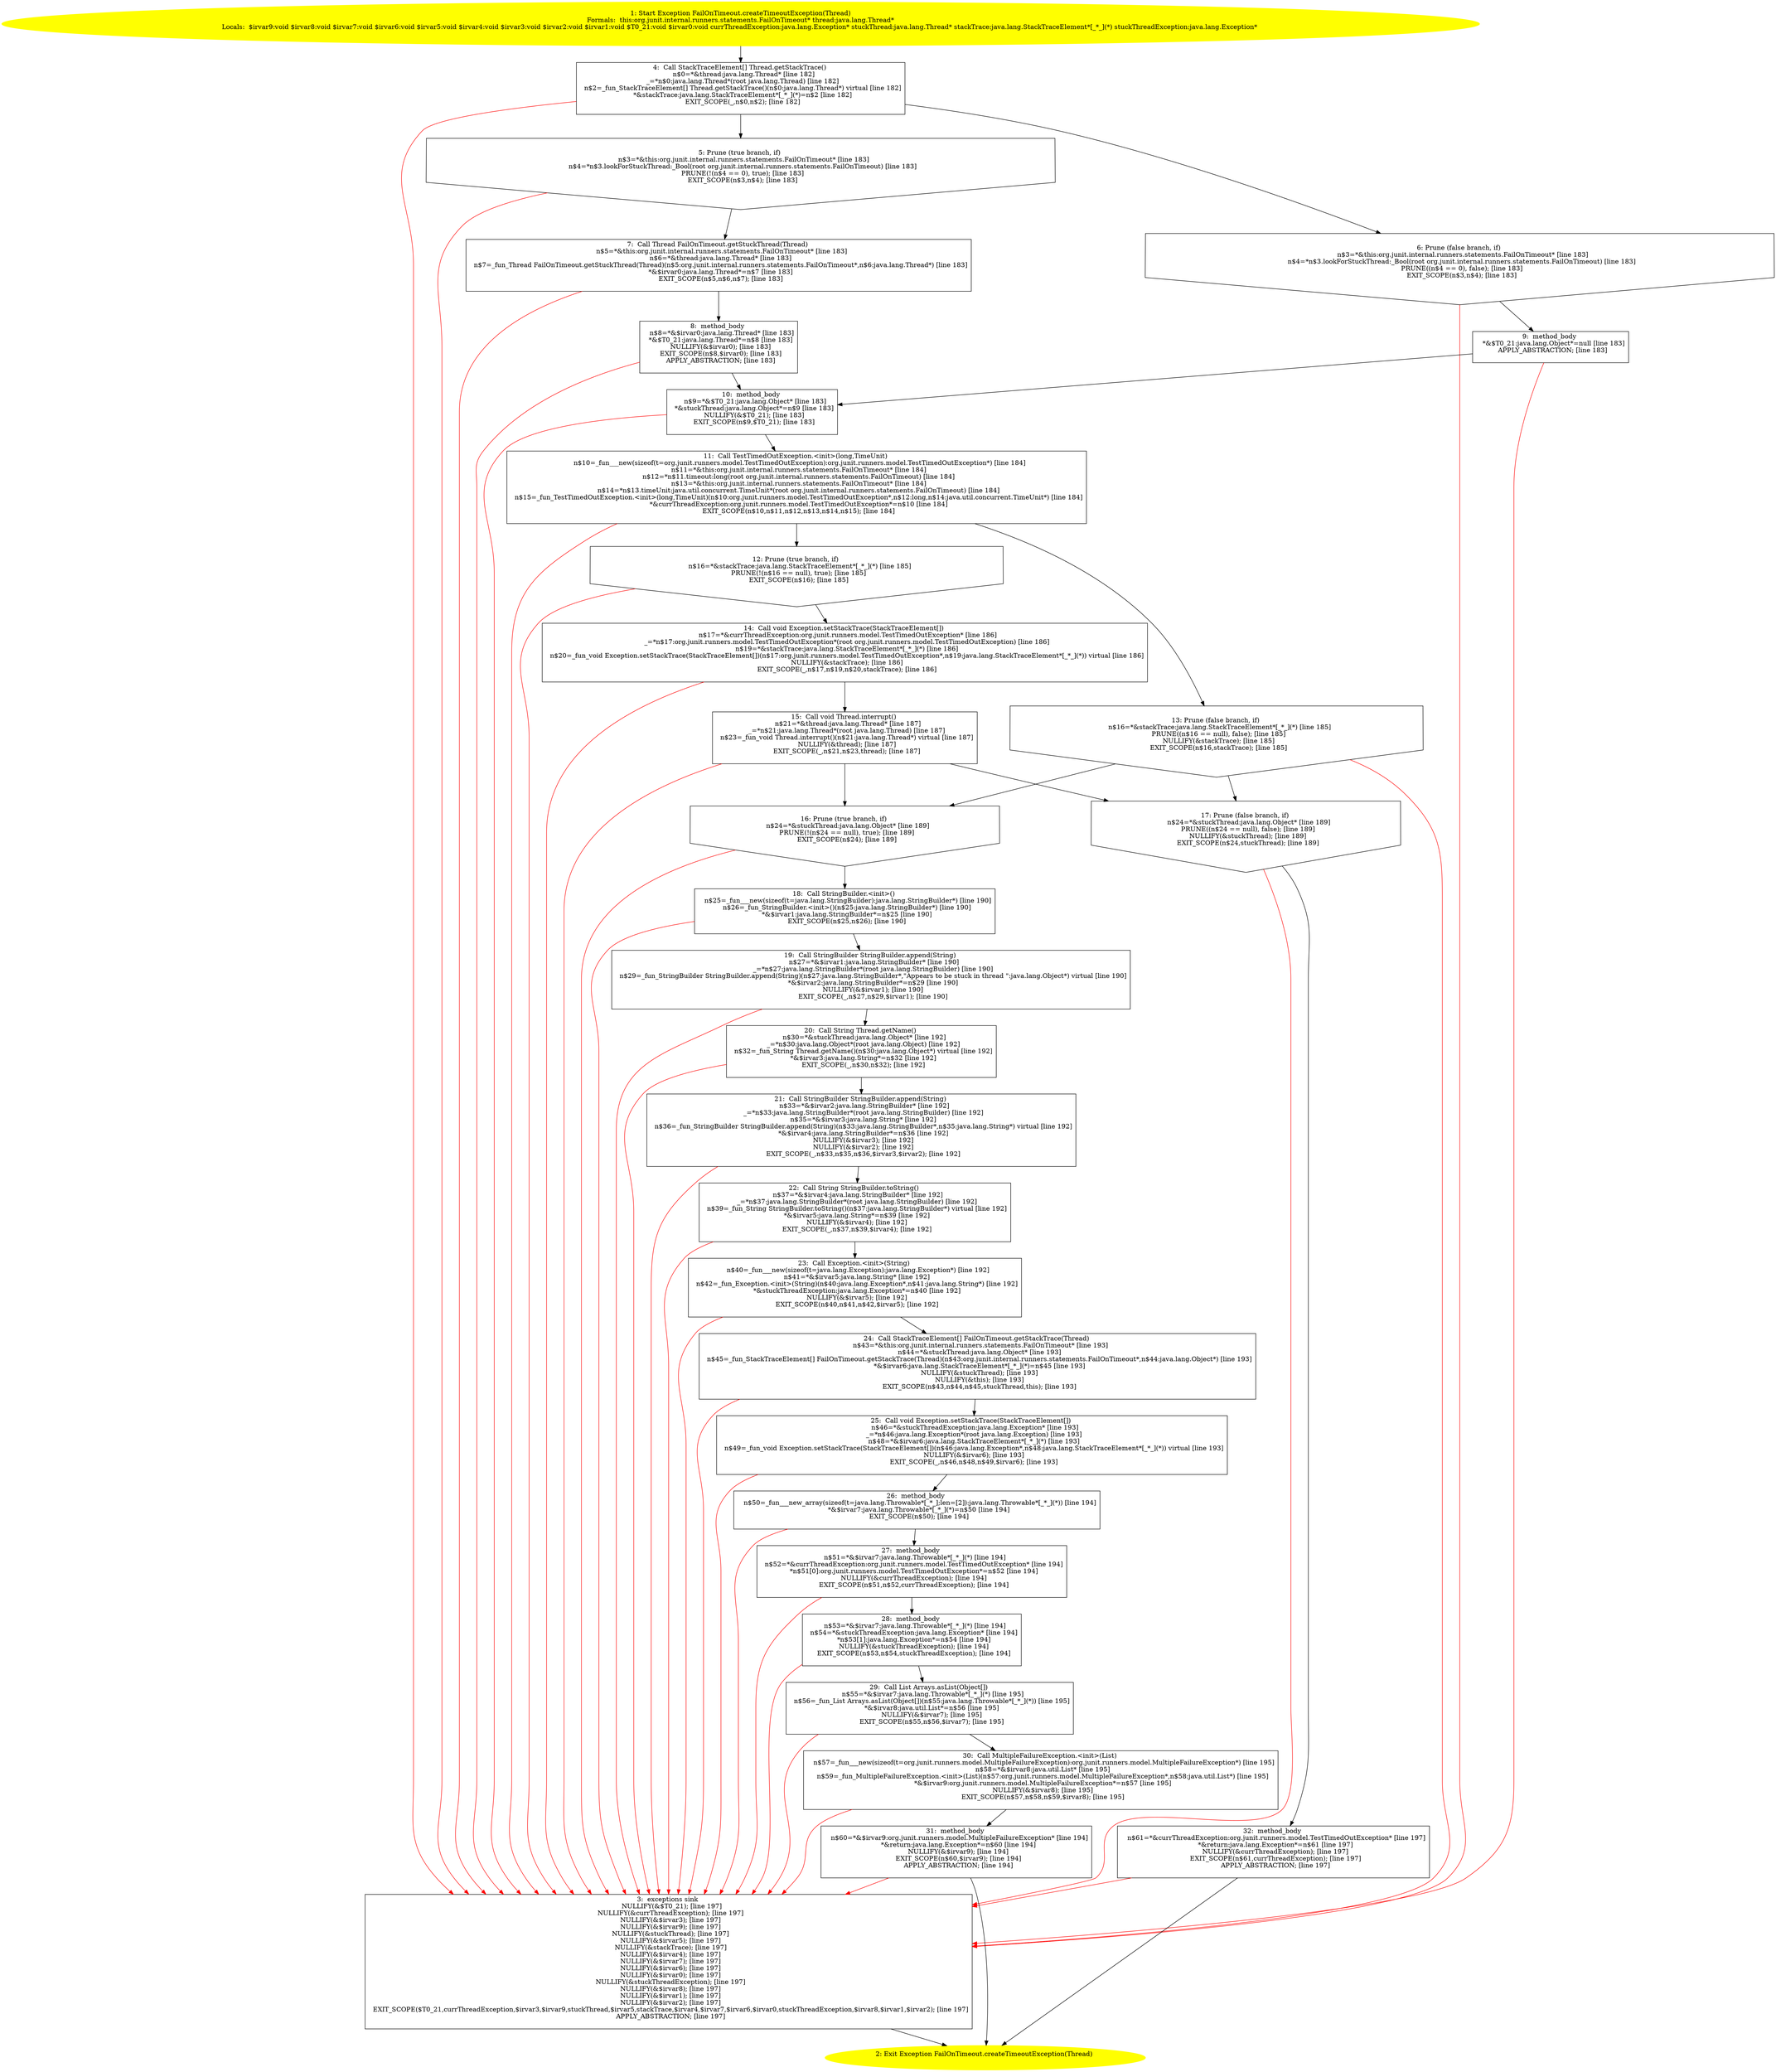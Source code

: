 /* @generated */
digraph cfg {
"org.junit.internal.runners.statements.FailOnTimeout.createTimeoutException(java.lang.Thread):java.la.b7d4d7a4a24b5df34333b7542fb543ee_1" [label="1: Start Exception FailOnTimeout.createTimeoutException(Thread)\nFormals:  this:org.junit.internal.runners.statements.FailOnTimeout* thread:java.lang.Thread*\nLocals:  $irvar9:void $irvar8:void $irvar7:void $irvar6:void $irvar5:void $irvar4:void $irvar3:void $irvar2:void $irvar1:void $T0_21:void $irvar0:void currThreadException:java.lang.Exception* stuckThread:java.lang.Thread* stackTrace:java.lang.StackTraceElement*[_*_](*) stuckThreadException:java.lang.Exception* \n  " color=yellow style=filled]
	

	 "org.junit.internal.runners.statements.FailOnTimeout.createTimeoutException(java.lang.Thread):java.la.b7d4d7a4a24b5df34333b7542fb543ee_1" -> "org.junit.internal.runners.statements.FailOnTimeout.createTimeoutException(java.lang.Thread):java.la.b7d4d7a4a24b5df34333b7542fb543ee_4" ;
"org.junit.internal.runners.statements.FailOnTimeout.createTimeoutException(java.lang.Thread):java.la.b7d4d7a4a24b5df34333b7542fb543ee_2" [label="2: Exit Exception FailOnTimeout.createTimeoutException(Thread) \n  " color=yellow style=filled]
	

"org.junit.internal.runners.statements.FailOnTimeout.createTimeoutException(java.lang.Thread):java.la.b7d4d7a4a24b5df34333b7542fb543ee_3" [label="3:  exceptions sink \n   NULLIFY(&$T0_21); [line 197]\n  NULLIFY(&currThreadException); [line 197]\n  NULLIFY(&$irvar3); [line 197]\n  NULLIFY(&$irvar9); [line 197]\n  NULLIFY(&stuckThread); [line 197]\n  NULLIFY(&$irvar5); [line 197]\n  NULLIFY(&stackTrace); [line 197]\n  NULLIFY(&$irvar4); [line 197]\n  NULLIFY(&$irvar7); [line 197]\n  NULLIFY(&$irvar6); [line 197]\n  NULLIFY(&$irvar0); [line 197]\n  NULLIFY(&stuckThreadException); [line 197]\n  NULLIFY(&$irvar8); [line 197]\n  NULLIFY(&$irvar1); [line 197]\n  NULLIFY(&$irvar2); [line 197]\n  EXIT_SCOPE($T0_21,currThreadException,$irvar3,$irvar9,stuckThread,$irvar5,stackTrace,$irvar4,$irvar7,$irvar6,$irvar0,stuckThreadException,$irvar8,$irvar1,$irvar2); [line 197]\n  APPLY_ABSTRACTION; [line 197]\n " shape="box"]
	

	 "org.junit.internal.runners.statements.FailOnTimeout.createTimeoutException(java.lang.Thread):java.la.b7d4d7a4a24b5df34333b7542fb543ee_3" -> "org.junit.internal.runners.statements.FailOnTimeout.createTimeoutException(java.lang.Thread):java.la.b7d4d7a4a24b5df34333b7542fb543ee_2" ;
"org.junit.internal.runners.statements.FailOnTimeout.createTimeoutException(java.lang.Thread):java.la.b7d4d7a4a24b5df34333b7542fb543ee_4" [label="4:  Call StackTraceElement[] Thread.getStackTrace() \n   n$0=*&thread:java.lang.Thread* [line 182]\n  _=*n$0:java.lang.Thread*(root java.lang.Thread) [line 182]\n  n$2=_fun_StackTraceElement[] Thread.getStackTrace()(n$0:java.lang.Thread*) virtual [line 182]\n  *&stackTrace:java.lang.StackTraceElement*[_*_](*)=n$2 [line 182]\n  EXIT_SCOPE(_,n$0,n$2); [line 182]\n " shape="box"]
	

	 "org.junit.internal.runners.statements.FailOnTimeout.createTimeoutException(java.lang.Thread):java.la.b7d4d7a4a24b5df34333b7542fb543ee_4" -> "org.junit.internal.runners.statements.FailOnTimeout.createTimeoutException(java.lang.Thread):java.la.b7d4d7a4a24b5df34333b7542fb543ee_5" ;
	 "org.junit.internal.runners.statements.FailOnTimeout.createTimeoutException(java.lang.Thread):java.la.b7d4d7a4a24b5df34333b7542fb543ee_4" -> "org.junit.internal.runners.statements.FailOnTimeout.createTimeoutException(java.lang.Thread):java.la.b7d4d7a4a24b5df34333b7542fb543ee_6" ;
	 "org.junit.internal.runners.statements.FailOnTimeout.createTimeoutException(java.lang.Thread):java.la.b7d4d7a4a24b5df34333b7542fb543ee_4" -> "org.junit.internal.runners.statements.FailOnTimeout.createTimeoutException(java.lang.Thread):java.la.b7d4d7a4a24b5df34333b7542fb543ee_3" [color="red" ];
"org.junit.internal.runners.statements.FailOnTimeout.createTimeoutException(java.lang.Thread):java.la.b7d4d7a4a24b5df34333b7542fb543ee_5" [label="5: Prune (true branch, if) \n   n$3=*&this:org.junit.internal.runners.statements.FailOnTimeout* [line 183]\n  n$4=*n$3.lookForStuckThread:_Bool(root org.junit.internal.runners.statements.FailOnTimeout) [line 183]\n  PRUNE(!(n$4 == 0), true); [line 183]\n  EXIT_SCOPE(n$3,n$4); [line 183]\n " shape="invhouse"]
	

	 "org.junit.internal.runners.statements.FailOnTimeout.createTimeoutException(java.lang.Thread):java.la.b7d4d7a4a24b5df34333b7542fb543ee_5" -> "org.junit.internal.runners.statements.FailOnTimeout.createTimeoutException(java.lang.Thread):java.la.b7d4d7a4a24b5df34333b7542fb543ee_7" ;
	 "org.junit.internal.runners.statements.FailOnTimeout.createTimeoutException(java.lang.Thread):java.la.b7d4d7a4a24b5df34333b7542fb543ee_5" -> "org.junit.internal.runners.statements.FailOnTimeout.createTimeoutException(java.lang.Thread):java.la.b7d4d7a4a24b5df34333b7542fb543ee_3" [color="red" ];
"org.junit.internal.runners.statements.FailOnTimeout.createTimeoutException(java.lang.Thread):java.la.b7d4d7a4a24b5df34333b7542fb543ee_6" [label="6: Prune (false branch, if) \n   n$3=*&this:org.junit.internal.runners.statements.FailOnTimeout* [line 183]\n  n$4=*n$3.lookForStuckThread:_Bool(root org.junit.internal.runners.statements.FailOnTimeout) [line 183]\n  PRUNE((n$4 == 0), false); [line 183]\n  EXIT_SCOPE(n$3,n$4); [line 183]\n " shape="invhouse"]
	

	 "org.junit.internal.runners.statements.FailOnTimeout.createTimeoutException(java.lang.Thread):java.la.b7d4d7a4a24b5df34333b7542fb543ee_6" -> "org.junit.internal.runners.statements.FailOnTimeout.createTimeoutException(java.lang.Thread):java.la.b7d4d7a4a24b5df34333b7542fb543ee_9" ;
	 "org.junit.internal.runners.statements.FailOnTimeout.createTimeoutException(java.lang.Thread):java.la.b7d4d7a4a24b5df34333b7542fb543ee_6" -> "org.junit.internal.runners.statements.FailOnTimeout.createTimeoutException(java.lang.Thread):java.la.b7d4d7a4a24b5df34333b7542fb543ee_3" [color="red" ];
"org.junit.internal.runners.statements.FailOnTimeout.createTimeoutException(java.lang.Thread):java.la.b7d4d7a4a24b5df34333b7542fb543ee_7" [label="7:  Call Thread FailOnTimeout.getStuckThread(Thread) \n   n$5=*&this:org.junit.internal.runners.statements.FailOnTimeout* [line 183]\n  n$6=*&thread:java.lang.Thread* [line 183]\n  n$7=_fun_Thread FailOnTimeout.getStuckThread(Thread)(n$5:org.junit.internal.runners.statements.FailOnTimeout*,n$6:java.lang.Thread*) [line 183]\n  *&$irvar0:java.lang.Thread*=n$7 [line 183]\n  EXIT_SCOPE(n$5,n$6,n$7); [line 183]\n " shape="box"]
	

	 "org.junit.internal.runners.statements.FailOnTimeout.createTimeoutException(java.lang.Thread):java.la.b7d4d7a4a24b5df34333b7542fb543ee_7" -> "org.junit.internal.runners.statements.FailOnTimeout.createTimeoutException(java.lang.Thread):java.la.b7d4d7a4a24b5df34333b7542fb543ee_8" ;
	 "org.junit.internal.runners.statements.FailOnTimeout.createTimeoutException(java.lang.Thread):java.la.b7d4d7a4a24b5df34333b7542fb543ee_7" -> "org.junit.internal.runners.statements.FailOnTimeout.createTimeoutException(java.lang.Thread):java.la.b7d4d7a4a24b5df34333b7542fb543ee_3" [color="red" ];
"org.junit.internal.runners.statements.FailOnTimeout.createTimeoutException(java.lang.Thread):java.la.b7d4d7a4a24b5df34333b7542fb543ee_8" [label="8:  method_body \n   n$8=*&$irvar0:java.lang.Thread* [line 183]\n  *&$T0_21:java.lang.Thread*=n$8 [line 183]\n  NULLIFY(&$irvar0); [line 183]\n  EXIT_SCOPE(n$8,$irvar0); [line 183]\n  APPLY_ABSTRACTION; [line 183]\n " shape="box"]
	

	 "org.junit.internal.runners.statements.FailOnTimeout.createTimeoutException(java.lang.Thread):java.la.b7d4d7a4a24b5df34333b7542fb543ee_8" -> "org.junit.internal.runners.statements.FailOnTimeout.createTimeoutException(java.lang.Thread):java.la.b7d4d7a4a24b5df34333b7542fb543ee_10" ;
	 "org.junit.internal.runners.statements.FailOnTimeout.createTimeoutException(java.lang.Thread):java.la.b7d4d7a4a24b5df34333b7542fb543ee_8" -> "org.junit.internal.runners.statements.FailOnTimeout.createTimeoutException(java.lang.Thread):java.la.b7d4d7a4a24b5df34333b7542fb543ee_3" [color="red" ];
"org.junit.internal.runners.statements.FailOnTimeout.createTimeoutException(java.lang.Thread):java.la.b7d4d7a4a24b5df34333b7542fb543ee_9" [label="9:  method_body \n   *&$T0_21:java.lang.Object*=null [line 183]\n  APPLY_ABSTRACTION; [line 183]\n " shape="box"]
	

	 "org.junit.internal.runners.statements.FailOnTimeout.createTimeoutException(java.lang.Thread):java.la.b7d4d7a4a24b5df34333b7542fb543ee_9" -> "org.junit.internal.runners.statements.FailOnTimeout.createTimeoutException(java.lang.Thread):java.la.b7d4d7a4a24b5df34333b7542fb543ee_10" ;
	 "org.junit.internal.runners.statements.FailOnTimeout.createTimeoutException(java.lang.Thread):java.la.b7d4d7a4a24b5df34333b7542fb543ee_9" -> "org.junit.internal.runners.statements.FailOnTimeout.createTimeoutException(java.lang.Thread):java.la.b7d4d7a4a24b5df34333b7542fb543ee_3" [color="red" ];
"org.junit.internal.runners.statements.FailOnTimeout.createTimeoutException(java.lang.Thread):java.la.b7d4d7a4a24b5df34333b7542fb543ee_10" [label="10:  method_body \n   n$9=*&$T0_21:java.lang.Object* [line 183]\n  *&stuckThread:java.lang.Object*=n$9 [line 183]\n  NULLIFY(&$T0_21); [line 183]\n  EXIT_SCOPE(n$9,$T0_21); [line 183]\n " shape="box"]
	

	 "org.junit.internal.runners.statements.FailOnTimeout.createTimeoutException(java.lang.Thread):java.la.b7d4d7a4a24b5df34333b7542fb543ee_10" -> "org.junit.internal.runners.statements.FailOnTimeout.createTimeoutException(java.lang.Thread):java.la.b7d4d7a4a24b5df34333b7542fb543ee_11" ;
	 "org.junit.internal.runners.statements.FailOnTimeout.createTimeoutException(java.lang.Thread):java.la.b7d4d7a4a24b5df34333b7542fb543ee_10" -> "org.junit.internal.runners.statements.FailOnTimeout.createTimeoutException(java.lang.Thread):java.la.b7d4d7a4a24b5df34333b7542fb543ee_3" [color="red" ];
"org.junit.internal.runners.statements.FailOnTimeout.createTimeoutException(java.lang.Thread):java.la.b7d4d7a4a24b5df34333b7542fb543ee_11" [label="11:  Call TestTimedOutException.<init>(long,TimeUnit) \n   n$10=_fun___new(sizeof(t=org.junit.runners.model.TestTimedOutException):org.junit.runners.model.TestTimedOutException*) [line 184]\n  n$11=*&this:org.junit.internal.runners.statements.FailOnTimeout* [line 184]\n  n$12=*n$11.timeout:long(root org.junit.internal.runners.statements.FailOnTimeout) [line 184]\n  n$13=*&this:org.junit.internal.runners.statements.FailOnTimeout* [line 184]\n  n$14=*n$13.timeUnit:java.util.concurrent.TimeUnit*(root org.junit.internal.runners.statements.FailOnTimeout) [line 184]\n  n$15=_fun_TestTimedOutException.<init>(long,TimeUnit)(n$10:org.junit.runners.model.TestTimedOutException*,n$12:long,n$14:java.util.concurrent.TimeUnit*) [line 184]\n  *&currThreadException:org.junit.runners.model.TestTimedOutException*=n$10 [line 184]\n  EXIT_SCOPE(n$10,n$11,n$12,n$13,n$14,n$15); [line 184]\n " shape="box"]
	

	 "org.junit.internal.runners.statements.FailOnTimeout.createTimeoutException(java.lang.Thread):java.la.b7d4d7a4a24b5df34333b7542fb543ee_11" -> "org.junit.internal.runners.statements.FailOnTimeout.createTimeoutException(java.lang.Thread):java.la.b7d4d7a4a24b5df34333b7542fb543ee_12" ;
	 "org.junit.internal.runners.statements.FailOnTimeout.createTimeoutException(java.lang.Thread):java.la.b7d4d7a4a24b5df34333b7542fb543ee_11" -> "org.junit.internal.runners.statements.FailOnTimeout.createTimeoutException(java.lang.Thread):java.la.b7d4d7a4a24b5df34333b7542fb543ee_13" ;
	 "org.junit.internal.runners.statements.FailOnTimeout.createTimeoutException(java.lang.Thread):java.la.b7d4d7a4a24b5df34333b7542fb543ee_11" -> "org.junit.internal.runners.statements.FailOnTimeout.createTimeoutException(java.lang.Thread):java.la.b7d4d7a4a24b5df34333b7542fb543ee_3" [color="red" ];
"org.junit.internal.runners.statements.FailOnTimeout.createTimeoutException(java.lang.Thread):java.la.b7d4d7a4a24b5df34333b7542fb543ee_12" [label="12: Prune (true branch, if) \n   n$16=*&stackTrace:java.lang.StackTraceElement*[_*_](*) [line 185]\n  PRUNE(!(n$16 == null), true); [line 185]\n  EXIT_SCOPE(n$16); [line 185]\n " shape="invhouse"]
	

	 "org.junit.internal.runners.statements.FailOnTimeout.createTimeoutException(java.lang.Thread):java.la.b7d4d7a4a24b5df34333b7542fb543ee_12" -> "org.junit.internal.runners.statements.FailOnTimeout.createTimeoutException(java.lang.Thread):java.la.b7d4d7a4a24b5df34333b7542fb543ee_14" ;
	 "org.junit.internal.runners.statements.FailOnTimeout.createTimeoutException(java.lang.Thread):java.la.b7d4d7a4a24b5df34333b7542fb543ee_12" -> "org.junit.internal.runners.statements.FailOnTimeout.createTimeoutException(java.lang.Thread):java.la.b7d4d7a4a24b5df34333b7542fb543ee_3" [color="red" ];
"org.junit.internal.runners.statements.FailOnTimeout.createTimeoutException(java.lang.Thread):java.la.b7d4d7a4a24b5df34333b7542fb543ee_13" [label="13: Prune (false branch, if) \n   n$16=*&stackTrace:java.lang.StackTraceElement*[_*_](*) [line 185]\n  PRUNE((n$16 == null), false); [line 185]\n  NULLIFY(&stackTrace); [line 185]\n  EXIT_SCOPE(n$16,stackTrace); [line 185]\n " shape="invhouse"]
	

	 "org.junit.internal.runners.statements.FailOnTimeout.createTimeoutException(java.lang.Thread):java.la.b7d4d7a4a24b5df34333b7542fb543ee_13" -> "org.junit.internal.runners.statements.FailOnTimeout.createTimeoutException(java.lang.Thread):java.la.b7d4d7a4a24b5df34333b7542fb543ee_16" ;
	 "org.junit.internal.runners.statements.FailOnTimeout.createTimeoutException(java.lang.Thread):java.la.b7d4d7a4a24b5df34333b7542fb543ee_13" -> "org.junit.internal.runners.statements.FailOnTimeout.createTimeoutException(java.lang.Thread):java.la.b7d4d7a4a24b5df34333b7542fb543ee_17" ;
	 "org.junit.internal.runners.statements.FailOnTimeout.createTimeoutException(java.lang.Thread):java.la.b7d4d7a4a24b5df34333b7542fb543ee_13" -> "org.junit.internal.runners.statements.FailOnTimeout.createTimeoutException(java.lang.Thread):java.la.b7d4d7a4a24b5df34333b7542fb543ee_3" [color="red" ];
"org.junit.internal.runners.statements.FailOnTimeout.createTimeoutException(java.lang.Thread):java.la.b7d4d7a4a24b5df34333b7542fb543ee_14" [label="14:  Call void Exception.setStackTrace(StackTraceElement[]) \n   n$17=*&currThreadException:org.junit.runners.model.TestTimedOutException* [line 186]\n  _=*n$17:org.junit.runners.model.TestTimedOutException*(root org.junit.runners.model.TestTimedOutException) [line 186]\n  n$19=*&stackTrace:java.lang.StackTraceElement*[_*_](*) [line 186]\n  n$20=_fun_void Exception.setStackTrace(StackTraceElement[])(n$17:org.junit.runners.model.TestTimedOutException*,n$19:java.lang.StackTraceElement*[_*_](*)) virtual [line 186]\n  NULLIFY(&stackTrace); [line 186]\n  EXIT_SCOPE(_,n$17,n$19,n$20,stackTrace); [line 186]\n " shape="box"]
	

	 "org.junit.internal.runners.statements.FailOnTimeout.createTimeoutException(java.lang.Thread):java.la.b7d4d7a4a24b5df34333b7542fb543ee_14" -> "org.junit.internal.runners.statements.FailOnTimeout.createTimeoutException(java.lang.Thread):java.la.b7d4d7a4a24b5df34333b7542fb543ee_15" ;
	 "org.junit.internal.runners.statements.FailOnTimeout.createTimeoutException(java.lang.Thread):java.la.b7d4d7a4a24b5df34333b7542fb543ee_14" -> "org.junit.internal.runners.statements.FailOnTimeout.createTimeoutException(java.lang.Thread):java.la.b7d4d7a4a24b5df34333b7542fb543ee_3" [color="red" ];
"org.junit.internal.runners.statements.FailOnTimeout.createTimeoutException(java.lang.Thread):java.la.b7d4d7a4a24b5df34333b7542fb543ee_15" [label="15:  Call void Thread.interrupt() \n   n$21=*&thread:java.lang.Thread* [line 187]\n  _=*n$21:java.lang.Thread*(root java.lang.Thread) [line 187]\n  n$23=_fun_void Thread.interrupt()(n$21:java.lang.Thread*) virtual [line 187]\n  NULLIFY(&thread); [line 187]\n  EXIT_SCOPE(_,n$21,n$23,thread); [line 187]\n " shape="box"]
	

	 "org.junit.internal.runners.statements.FailOnTimeout.createTimeoutException(java.lang.Thread):java.la.b7d4d7a4a24b5df34333b7542fb543ee_15" -> "org.junit.internal.runners.statements.FailOnTimeout.createTimeoutException(java.lang.Thread):java.la.b7d4d7a4a24b5df34333b7542fb543ee_16" ;
	 "org.junit.internal.runners.statements.FailOnTimeout.createTimeoutException(java.lang.Thread):java.la.b7d4d7a4a24b5df34333b7542fb543ee_15" -> "org.junit.internal.runners.statements.FailOnTimeout.createTimeoutException(java.lang.Thread):java.la.b7d4d7a4a24b5df34333b7542fb543ee_17" ;
	 "org.junit.internal.runners.statements.FailOnTimeout.createTimeoutException(java.lang.Thread):java.la.b7d4d7a4a24b5df34333b7542fb543ee_15" -> "org.junit.internal.runners.statements.FailOnTimeout.createTimeoutException(java.lang.Thread):java.la.b7d4d7a4a24b5df34333b7542fb543ee_3" [color="red" ];
"org.junit.internal.runners.statements.FailOnTimeout.createTimeoutException(java.lang.Thread):java.la.b7d4d7a4a24b5df34333b7542fb543ee_16" [label="16: Prune (true branch, if) \n   n$24=*&stuckThread:java.lang.Object* [line 189]\n  PRUNE(!(n$24 == null), true); [line 189]\n  EXIT_SCOPE(n$24); [line 189]\n " shape="invhouse"]
	

	 "org.junit.internal.runners.statements.FailOnTimeout.createTimeoutException(java.lang.Thread):java.la.b7d4d7a4a24b5df34333b7542fb543ee_16" -> "org.junit.internal.runners.statements.FailOnTimeout.createTimeoutException(java.lang.Thread):java.la.b7d4d7a4a24b5df34333b7542fb543ee_18" ;
	 "org.junit.internal.runners.statements.FailOnTimeout.createTimeoutException(java.lang.Thread):java.la.b7d4d7a4a24b5df34333b7542fb543ee_16" -> "org.junit.internal.runners.statements.FailOnTimeout.createTimeoutException(java.lang.Thread):java.la.b7d4d7a4a24b5df34333b7542fb543ee_3" [color="red" ];
"org.junit.internal.runners.statements.FailOnTimeout.createTimeoutException(java.lang.Thread):java.la.b7d4d7a4a24b5df34333b7542fb543ee_17" [label="17: Prune (false branch, if) \n   n$24=*&stuckThread:java.lang.Object* [line 189]\n  PRUNE((n$24 == null), false); [line 189]\n  NULLIFY(&stuckThread); [line 189]\n  EXIT_SCOPE(n$24,stuckThread); [line 189]\n " shape="invhouse"]
	

	 "org.junit.internal.runners.statements.FailOnTimeout.createTimeoutException(java.lang.Thread):java.la.b7d4d7a4a24b5df34333b7542fb543ee_17" -> "org.junit.internal.runners.statements.FailOnTimeout.createTimeoutException(java.lang.Thread):java.la.b7d4d7a4a24b5df34333b7542fb543ee_32" ;
	 "org.junit.internal.runners.statements.FailOnTimeout.createTimeoutException(java.lang.Thread):java.la.b7d4d7a4a24b5df34333b7542fb543ee_17" -> "org.junit.internal.runners.statements.FailOnTimeout.createTimeoutException(java.lang.Thread):java.la.b7d4d7a4a24b5df34333b7542fb543ee_3" [color="red" ];
"org.junit.internal.runners.statements.FailOnTimeout.createTimeoutException(java.lang.Thread):java.la.b7d4d7a4a24b5df34333b7542fb543ee_18" [label="18:  Call StringBuilder.<init>() \n   n$25=_fun___new(sizeof(t=java.lang.StringBuilder):java.lang.StringBuilder*) [line 190]\n  n$26=_fun_StringBuilder.<init>()(n$25:java.lang.StringBuilder*) [line 190]\n  *&$irvar1:java.lang.StringBuilder*=n$25 [line 190]\n  EXIT_SCOPE(n$25,n$26); [line 190]\n " shape="box"]
	

	 "org.junit.internal.runners.statements.FailOnTimeout.createTimeoutException(java.lang.Thread):java.la.b7d4d7a4a24b5df34333b7542fb543ee_18" -> "org.junit.internal.runners.statements.FailOnTimeout.createTimeoutException(java.lang.Thread):java.la.b7d4d7a4a24b5df34333b7542fb543ee_19" ;
	 "org.junit.internal.runners.statements.FailOnTimeout.createTimeoutException(java.lang.Thread):java.la.b7d4d7a4a24b5df34333b7542fb543ee_18" -> "org.junit.internal.runners.statements.FailOnTimeout.createTimeoutException(java.lang.Thread):java.la.b7d4d7a4a24b5df34333b7542fb543ee_3" [color="red" ];
"org.junit.internal.runners.statements.FailOnTimeout.createTimeoutException(java.lang.Thread):java.la.b7d4d7a4a24b5df34333b7542fb543ee_19" [label="19:  Call StringBuilder StringBuilder.append(String) \n   n$27=*&$irvar1:java.lang.StringBuilder* [line 190]\n  _=*n$27:java.lang.StringBuilder*(root java.lang.StringBuilder) [line 190]\n  n$29=_fun_StringBuilder StringBuilder.append(String)(n$27:java.lang.StringBuilder*,\"Appears to be stuck in thread \":java.lang.Object*) virtual [line 190]\n  *&$irvar2:java.lang.StringBuilder*=n$29 [line 190]\n  NULLIFY(&$irvar1); [line 190]\n  EXIT_SCOPE(_,n$27,n$29,$irvar1); [line 190]\n " shape="box"]
	

	 "org.junit.internal.runners.statements.FailOnTimeout.createTimeoutException(java.lang.Thread):java.la.b7d4d7a4a24b5df34333b7542fb543ee_19" -> "org.junit.internal.runners.statements.FailOnTimeout.createTimeoutException(java.lang.Thread):java.la.b7d4d7a4a24b5df34333b7542fb543ee_20" ;
	 "org.junit.internal.runners.statements.FailOnTimeout.createTimeoutException(java.lang.Thread):java.la.b7d4d7a4a24b5df34333b7542fb543ee_19" -> "org.junit.internal.runners.statements.FailOnTimeout.createTimeoutException(java.lang.Thread):java.la.b7d4d7a4a24b5df34333b7542fb543ee_3" [color="red" ];
"org.junit.internal.runners.statements.FailOnTimeout.createTimeoutException(java.lang.Thread):java.la.b7d4d7a4a24b5df34333b7542fb543ee_20" [label="20:  Call String Thread.getName() \n   n$30=*&stuckThread:java.lang.Object* [line 192]\n  _=*n$30:java.lang.Object*(root java.lang.Object) [line 192]\n  n$32=_fun_String Thread.getName()(n$30:java.lang.Object*) virtual [line 192]\n  *&$irvar3:java.lang.String*=n$32 [line 192]\n  EXIT_SCOPE(_,n$30,n$32); [line 192]\n " shape="box"]
	

	 "org.junit.internal.runners.statements.FailOnTimeout.createTimeoutException(java.lang.Thread):java.la.b7d4d7a4a24b5df34333b7542fb543ee_20" -> "org.junit.internal.runners.statements.FailOnTimeout.createTimeoutException(java.lang.Thread):java.la.b7d4d7a4a24b5df34333b7542fb543ee_21" ;
	 "org.junit.internal.runners.statements.FailOnTimeout.createTimeoutException(java.lang.Thread):java.la.b7d4d7a4a24b5df34333b7542fb543ee_20" -> "org.junit.internal.runners.statements.FailOnTimeout.createTimeoutException(java.lang.Thread):java.la.b7d4d7a4a24b5df34333b7542fb543ee_3" [color="red" ];
"org.junit.internal.runners.statements.FailOnTimeout.createTimeoutException(java.lang.Thread):java.la.b7d4d7a4a24b5df34333b7542fb543ee_21" [label="21:  Call StringBuilder StringBuilder.append(String) \n   n$33=*&$irvar2:java.lang.StringBuilder* [line 192]\n  _=*n$33:java.lang.StringBuilder*(root java.lang.StringBuilder) [line 192]\n  n$35=*&$irvar3:java.lang.String* [line 192]\n  n$36=_fun_StringBuilder StringBuilder.append(String)(n$33:java.lang.StringBuilder*,n$35:java.lang.String*) virtual [line 192]\n  *&$irvar4:java.lang.StringBuilder*=n$36 [line 192]\n  NULLIFY(&$irvar3); [line 192]\n  NULLIFY(&$irvar2); [line 192]\n  EXIT_SCOPE(_,n$33,n$35,n$36,$irvar3,$irvar2); [line 192]\n " shape="box"]
	

	 "org.junit.internal.runners.statements.FailOnTimeout.createTimeoutException(java.lang.Thread):java.la.b7d4d7a4a24b5df34333b7542fb543ee_21" -> "org.junit.internal.runners.statements.FailOnTimeout.createTimeoutException(java.lang.Thread):java.la.b7d4d7a4a24b5df34333b7542fb543ee_22" ;
	 "org.junit.internal.runners.statements.FailOnTimeout.createTimeoutException(java.lang.Thread):java.la.b7d4d7a4a24b5df34333b7542fb543ee_21" -> "org.junit.internal.runners.statements.FailOnTimeout.createTimeoutException(java.lang.Thread):java.la.b7d4d7a4a24b5df34333b7542fb543ee_3" [color="red" ];
"org.junit.internal.runners.statements.FailOnTimeout.createTimeoutException(java.lang.Thread):java.la.b7d4d7a4a24b5df34333b7542fb543ee_22" [label="22:  Call String StringBuilder.toString() \n   n$37=*&$irvar4:java.lang.StringBuilder* [line 192]\n  _=*n$37:java.lang.StringBuilder*(root java.lang.StringBuilder) [line 192]\n  n$39=_fun_String StringBuilder.toString()(n$37:java.lang.StringBuilder*) virtual [line 192]\n  *&$irvar5:java.lang.String*=n$39 [line 192]\n  NULLIFY(&$irvar4); [line 192]\n  EXIT_SCOPE(_,n$37,n$39,$irvar4); [line 192]\n " shape="box"]
	

	 "org.junit.internal.runners.statements.FailOnTimeout.createTimeoutException(java.lang.Thread):java.la.b7d4d7a4a24b5df34333b7542fb543ee_22" -> "org.junit.internal.runners.statements.FailOnTimeout.createTimeoutException(java.lang.Thread):java.la.b7d4d7a4a24b5df34333b7542fb543ee_23" ;
	 "org.junit.internal.runners.statements.FailOnTimeout.createTimeoutException(java.lang.Thread):java.la.b7d4d7a4a24b5df34333b7542fb543ee_22" -> "org.junit.internal.runners.statements.FailOnTimeout.createTimeoutException(java.lang.Thread):java.la.b7d4d7a4a24b5df34333b7542fb543ee_3" [color="red" ];
"org.junit.internal.runners.statements.FailOnTimeout.createTimeoutException(java.lang.Thread):java.la.b7d4d7a4a24b5df34333b7542fb543ee_23" [label="23:  Call Exception.<init>(String) \n   n$40=_fun___new(sizeof(t=java.lang.Exception):java.lang.Exception*) [line 192]\n  n$41=*&$irvar5:java.lang.String* [line 192]\n  n$42=_fun_Exception.<init>(String)(n$40:java.lang.Exception*,n$41:java.lang.String*) [line 192]\n  *&stuckThreadException:java.lang.Exception*=n$40 [line 192]\n  NULLIFY(&$irvar5); [line 192]\n  EXIT_SCOPE(n$40,n$41,n$42,$irvar5); [line 192]\n " shape="box"]
	

	 "org.junit.internal.runners.statements.FailOnTimeout.createTimeoutException(java.lang.Thread):java.la.b7d4d7a4a24b5df34333b7542fb543ee_23" -> "org.junit.internal.runners.statements.FailOnTimeout.createTimeoutException(java.lang.Thread):java.la.b7d4d7a4a24b5df34333b7542fb543ee_24" ;
	 "org.junit.internal.runners.statements.FailOnTimeout.createTimeoutException(java.lang.Thread):java.la.b7d4d7a4a24b5df34333b7542fb543ee_23" -> "org.junit.internal.runners.statements.FailOnTimeout.createTimeoutException(java.lang.Thread):java.la.b7d4d7a4a24b5df34333b7542fb543ee_3" [color="red" ];
"org.junit.internal.runners.statements.FailOnTimeout.createTimeoutException(java.lang.Thread):java.la.b7d4d7a4a24b5df34333b7542fb543ee_24" [label="24:  Call StackTraceElement[] FailOnTimeout.getStackTrace(Thread) \n   n$43=*&this:org.junit.internal.runners.statements.FailOnTimeout* [line 193]\n  n$44=*&stuckThread:java.lang.Object* [line 193]\n  n$45=_fun_StackTraceElement[] FailOnTimeout.getStackTrace(Thread)(n$43:org.junit.internal.runners.statements.FailOnTimeout*,n$44:java.lang.Object*) [line 193]\n  *&$irvar6:java.lang.StackTraceElement*[_*_](*)=n$45 [line 193]\n  NULLIFY(&stuckThread); [line 193]\n  NULLIFY(&this); [line 193]\n  EXIT_SCOPE(n$43,n$44,n$45,stuckThread,this); [line 193]\n " shape="box"]
	

	 "org.junit.internal.runners.statements.FailOnTimeout.createTimeoutException(java.lang.Thread):java.la.b7d4d7a4a24b5df34333b7542fb543ee_24" -> "org.junit.internal.runners.statements.FailOnTimeout.createTimeoutException(java.lang.Thread):java.la.b7d4d7a4a24b5df34333b7542fb543ee_25" ;
	 "org.junit.internal.runners.statements.FailOnTimeout.createTimeoutException(java.lang.Thread):java.la.b7d4d7a4a24b5df34333b7542fb543ee_24" -> "org.junit.internal.runners.statements.FailOnTimeout.createTimeoutException(java.lang.Thread):java.la.b7d4d7a4a24b5df34333b7542fb543ee_3" [color="red" ];
"org.junit.internal.runners.statements.FailOnTimeout.createTimeoutException(java.lang.Thread):java.la.b7d4d7a4a24b5df34333b7542fb543ee_25" [label="25:  Call void Exception.setStackTrace(StackTraceElement[]) \n   n$46=*&stuckThreadException:java.lang.Exception* [line 193]\n  _=*n$46:java.lang.Exception*(root java.lang.Exception) [line 193]\n  n$48=*&$irvar6:java.lang.StackTraceElement*[_*_](*) [line 193]\n  n$49=_fun_void Exception.setStackTrace(StackTraceElement[])(n$46:java.lang.Exception*,n$48:java.lang.StackTraceElement*[_*_](*)) virtual [line 193]\n  NULLIFY(&$irvar6); [line 193]\n  EXIT_SCOPE(_,n$46,n$48,n$49,$irvar6); [line 193]\n " shape="box"]
	

	 "org.junit.internal.runners.statements.FailOnTimeout.createTimeoutException(java.lang.Thread):java.la.b7d4d7a4a24b5df34333b7542fb543ee_25" -> "org.junit.internal.runners.statements.FailOnTimeout.createTimeoutException(java.lang.Thread):java.la.b7d4d7a4a24b5df34333b7542fb543ee_26" ;
	 "org.junit.internal.runners.statements.FailOnTimeout.createTimeoutException(java.lang.Thread):java.la.b7d4d7a4a24b5df34333b7542fb543ee_25" -> "org.junit.internal.runners.statements.FailOnTimeout.createTimeoutException(java.lang.Thread):java.la.b7d4d7a4a24b5df34333b7542fb543ee_3" [color="red" ];
"org.junit.internal.runners.statements.FailOnTimeout.createTimeoutException(java.lang.Thread):java.la.b7d4d7a4a24b5df34333b7542fb543ee_26" [label="26:  method_body \n   n$50=_fun___new_array(sizeof(t=java.lang.Throwable*[_*_];len=[2]):java.lang.Throwable*[_*_](*)) [line 194]\n  *&$irvar7:java.lang.Throwable*[_*_](*)=n$50 [line 194]\n  EXIT_SCOPE(n$50); [line 194]\n " shape="box"]
	

	 "org.junit.internal.runners.statements.FailOnTimeout.createTimeoutException(java.lang.Thread):java.la.b7d4d7a4a24b5df34333b7542fb543ee_26" -> "org.junit.internal.runners.statements.FailOnTimeout.createTimeoutException(java.lang.Thread):java.la.b7d4d7a4a24b5df34333b7542fb543ee_27" ;
	 "org.junit.internal.runners.statements.FailOnTimeout.createTimeoutException(java.lang.Thread):java.la.b7d4d7a4a24b5df34333b7542fb543ee_26" -> "org.junit.internal.runners.statements.FailOnTimeout.createTimeoutException(java.lang.Thread):java.la.b7d4d7a4a24b5df34333b7542fb543ee_3" [color="red" ];
"org.junit.internal.runners.statements.FailOnTimeout.createTimeoutException(java.lang.Thread):java.la.b7d4d7a4a24b5df34333b7542fb543ee_27" [label="27:  method_body \n   n$51=*&$irvar7:java.lang.Throwable*[_*_](*) [line 194]\n  n$52=*&currThreadException:org.junit.runners.model.TestTimedOutException* [line 194]\n  *n$51[0]:org.junit.runners.model.TestTimedOutException*=n$52 [line 194]\n  NULLIFY(&currThreadException); [line 194]\n  EXIT_SCOPE(n$51,n$52,currThreadException); [line 194]\n " shape="box"]
	

	 "org.junit.internal.runners.statements.FailOnTimeout.createTimeoutException(java.lang.Thread):java.la.b7d4d7a4a24b5df34333b7542fb543ee_27" -> "org.junit.internal.runners.statements.FailOnTimeout.createTimeoutException(java.lang.Thread):java.la.b7d4d7a4a24b5df34333b7542fb543ee_28" ;
	 "org.junit.internal.runners.statements.FailOnTimeout.createTimeoutException(java.lang.Thread):java.la.b7d4d7a4a24b5df34333b7542fb543ee_27" -> "org.junit.internal.runners.statements.FailOnTimeout.createTimeoutException(java.lang.Thread):java.la.b7d4d7a4a24b5df34333b7542fb543ee_3" [color="red" ];
"org.junit.internal.runners.statements.FailOnTimeout.createTimeoutException(java.lang.Thread):java.la.b7d4d7a4a24b5df34333b7542fb543ee_28" [label="28:  method_body \n   n$53=*&$irvar7:java.lang.Throwable*[_*_](*) [line 194]\n  n$54=*&stuckThreadException:java.lang.Exception* [line 194]\n  *n$53[1]:java.lang.Exception*=n$54 [line 194]\n  NULLIFY(&stuckThreadException); [line 194]\n  EXIT_SCOPE(n$53,n$54,stuckThreadException); [line 194]\n " shape="box"]
	

	 "org.junit.internal.runners.statements.FailOnTimeout.createTimeoutException(java.lang.Thread):java.la.b7d4d7a4a24b5df34333b7542fb543ee_28" -> "org.junit.internal.runners.statements.FailOnTimeout.createTimeoutException(java.lang.Thread):java.la.b7d4d7a4a24b5df34333b7542fb543ee_29" ;
	 "org.junit.internal.runners.statements.FailOnTimeout.createTimeoutException(java.lang.Thread):java.la.b7d4d7a4a24b5df34333b7542fb543ee_28" -> "org.junit.internal.runners.statements.FailOnTimeout.createTimeoutException(java.lang.Thread):java.la.b7d4d7a4a24b5df34333b7542fb543ee_3" [color="red" ];
"org.junit.internal.runners.statements.FailOnTimeout.createTimeoutException(java.lang.Thread):java.la.b7d4d7a4a24b5df34333b7542fb543ee_29" [label="29:  Call List Arrays.asList(Object[]) \n   n$55=*&$irvar7:java.lang.Throwable*[_*_](*) [line 195]\n  n$56=_fun_List Arrays.asList(Object[])(n$55:java.lang.Throwable*[_*_](*)) [line 195]\n  *&$irvar8:java.util.List*=n$56 [line 195]\n  NULLIFY(&$irvar7); [line 195]\n  EXIT_SCOPE(n$55,n$56,$irvar7); [line 195]\n " shape="box"]
	

	 "org.junit.internal.runners.statements.FailOnTimeout.createTimeoutException(java.lang.Thread):java.la.b7d4d7a4a24b5df34333b7542fb543ee_29" -> "org.junit.internal.runners.statements.FailOnTimeout.createTimeoutException(java.lang.Thread):java.la.b7d4d7a4a24b5df34333b7542fb543ee_30" ;
	 "org.junit.internal.runners.statements.FailOnTimeout.createTimeoutException(java.lang.Thread):java.la.b7d4d7a4a24b5df34333b7542fb543ee_29" -> "org.junit.internal.runners.statements.FailOnTimeout.createTimeoutException(java.lang.Thread):java.la.b7d4d7a4a24b5df34333b7542fb543ee_3" [color="red" ];
"org.junit.internal.runners.statements.FailOnTimeout.createTimeoutException(java.lang.Thread):java.la.b7d4d7a4a24b5df34333b7542fb543ee_30" [label="30:  Call MultipleFailureException.<init>(List) \n   n$57=_fun___new(sizeof(t=org.junit.runners.model.MultipleFailureException):org.junit.runners.model.MultipleFailureException*) [line 195]\n  n$58=*&$irvar8:java.util.List* [line 195]\n  n$59=_fun_MultipleFailureException.<init>(List)(n$57:org.junit.runners.model.MultipleFailureException*,n$58:java.util.List*) [line 195]\n  *&$irvar9:org.junit.runners.model.MultipleFailureException*=n$57 [line 195]\n  NULLIFY(&$irvar8); [line 195]\n  EXIT_SCOPE(n$57,n$58,n$59,$irvar8); [line 195]\n " shape="box"]
	

	 "org.junit.internal.runners.statements.FailOnTimeout.createTimeoutException(java.lang.Thread):java.la.b7d4d7a4a24b5df34333b7542fb543ee_30" -> "org.junit.internal.runners.statements.FailOnTimeout.createTimeoutException(java.lang.Thread):java.la.b7d4d7a4a24b5df34333b7542fb543ee_31" ;
	 "org.junit.internal.runners.statements.FailOnTimeout.createTimeoutException(java.lang.Thread):java.la.b7d4d7a4a24b5df34333b7542fb543ee_30" -> "org.junit.internal.runners.statements.FailOnTimeout.createTimeoutException(java.lang.Thread):java.la.b7d4d7a4a24b5df34333b7542fb543ee_3" [color="red" ];
"org.junit.internal.runners.statements.FailOnTimeout.createTimeoutException(java.lang.Thread):java.la.b7d4d7a4a24b5df34333b7542fb543ee_31" [label="31:  method_body \n   n$60=*&$irvar9:org.junit.runners.model.MultipleFailureException* [line 194]\n  *&return:java.lang.Exception*=n$60 [line 194]\n  NULLIFY(&$irvar9); [line 194]\n  EXIT_SCOPE(n$60,$irvar9); [line 194]\n  APPLY_ABSTRACTION; [line 194]\n " shape="box"]
	

	 "org.junit.internal.runners.statements.FailOnTimeout.createTimeoutException(java.lang.Thread):java.la.b7d4d7a4a24b5df34333b7542fb543ee_31" -> "org.junit.internal.runners.statements.FailOnTimeout.createTimeoutException(java.lang.Thread):java.la.b7d4d7a4a24b5df34333b7542fb543ee_2" ;
	 "org.junit.internal.runners.statements.FailOnTimeout.createTimeoutException(java.lang.Thread):java.la.b7d4d7a4a24b5df34333b7542fb543ee_31" -> "org.junit.internal.runners.statements.FailOnTimeout.createTimeoutException(java.lang.Thread):java.la.b7d4d7a4a24b5df34333b7542fb543ee_3" [color="red" ];
"org.junit.internal.runners.statements.FailOnTimeout.createTimeoutException(java.lang.Thread):java.la.b7d4d7a4a24b5df34333b7542fb543ee_32" [label="32:  method_body \n   n$61=*&currThreadException:org.junit.runners.model.TestTimedOutException* [line 197]\n  *&return:java.lang.Exception*=n$61 [line 197]\n  NULLIFY(&currThreadException); [line 197]\n  EXIT_SCOPE(n$61,currThreadException); [line 197]\n  APPLY_ABSTRACTION; [line 197]\n " shape="box"]
	

	 "org.junit.internal.runners.statements.FailOnTimeout.createTimeoutException(java.lang.Thread):java.la.b7d4d7a4a24b5df34333b7542fb543ee_32" -> "org.junit.internal.runners.statements.FailOnTimeout.createTimeoutException(java.lang.Thread):java.la.b7d4d7a4a24b5df34333b7542fb543ee_2" ;
	 "org.junit.internal.runners.statements.FailOnTimeout.createTimeoutException(java.lang.Thread):java.la.b7d4d7a4a24b5df34333b7542fb543ee_32" -> "org.junit.internal.runners.statements.FailOnTimeout.createTimeoutException(java.lang.Thread):java.la.b7d4d7a4a24b5df34333b7542fb543ee_3" [color="red" ];
}
